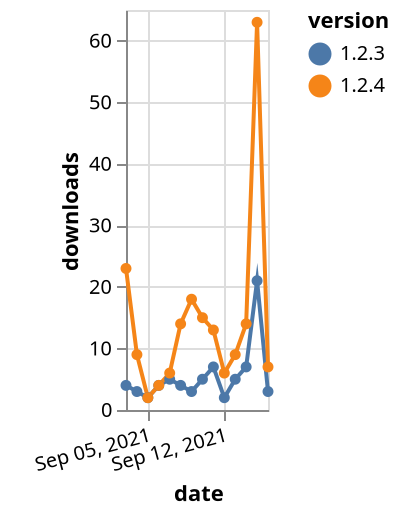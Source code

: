 {"$schema": "https://vega.github.io/schema/vega-lite/v5.json", "description": "A simple bar chart with embedded data.", "data": {"values": [{"date": "2021-09-03", "total": 7537, "delta": 4, "version": "1.2.3"}, {"date": "2021-09-04", "total": 7540, "delta": 3, "version": "1.2.3"}, {"date": "2021-09-05", "total": 7542, "delta": 2, "version": "1.2.3"}, {"date": "2021-09-06", "total": 7546, "delta": 4, "version": "1.2.3"}, {"date": "2021-09-07", "total": 7551, "delta": 5, "version": "1.2.3"}, {"date": "2021-09-08", "total": 7555, "delta": 4, "version": "1.2.3"}, {"date": "2021-09-09", "total": 7558, "delta": 3, "version": "1.2.3"}, {"date": "2021-09-10", "total": 7563, "delta": 5, "version": "1.2.3"}, {"date": "2021-09-11", "total": 7570, "delta": 7, "version": "1.2.3"}, {"date": "2021-09-12", "total": 7572, "delta": 2, "version": "1.2.3"}, {"date": "2021-09-13", "total": 7577, "delta": 5, "version": "1.2.3"}, {"date": "2021-09-14", "total": 7584, "delta": 7, "version": "1.2.3"}, {"date": "2021-09-15", "total": 7605, "delta": 21, "version": "1.2.3"}, {"date": "2021-09-16", "total": 7608, "delta": 3, "version": "1.2.3"}, {"date": "2021-09-03", "total": 11407, "delta": 23, "version": "1.2.4"}, {"date": "2021-09-04", "total": 11416, "delta": 9, "version": "1.2.4"}, {"date": "2021-09-05", "total": 11418, "delta": 2, "version": "1.2.4"}, {"date": "2021-09-06", "total": 11422, "delta": 4, "version": "1.2.4"}, {"date": "2021-09-07", "total": 11428, "delta": 6, "version": "1.2.4"}, {"date": "2021-09-08", "total": 11442, "delta": 14, "version": "1.2.4"}, {"date": "2021-09-09", "total": 11460, "delta": 18, "version": "1.2.4"}, {"date": "2021-09-10", "total": 11475, "delta": 15, "version": "1.2.4"}, {"date": "2021-09-11", "total": 11488, "delta": 13, "version": "1.2.4"}, {"date": "2021-09-12", "total": 11494, "delta": 6, "version": "1.2.4"}, {"date": "2021-09-13", "total": 11503, "delta": 9, "version": "1.2.4"}, {"date": "2021-09-14", "total": 11517, "delta": 14, "version": "1.2.4"}, {"date": "2021-09-15", "total": 11580, "delta": 63, "version": "1.2.4"}, {"date": "2021-09-16", "total": 11587, "delta": 7, "version": "1.2.4"}]}, "width": "container", "mark": {"type": "line", "point": {"filled": true}}, "encoding": {"x": {"field": "date", "type": "temporal", "timeUnit": "yearmonthdate", "title": "date", "axis": {"labelAngle": -15}}, "y": {"field": "delta", "type": "quantitative", "title": "downloads"}, "color": {"field": "version", "type": "nominal"}, "tooltip": {"field": "delta"}}}